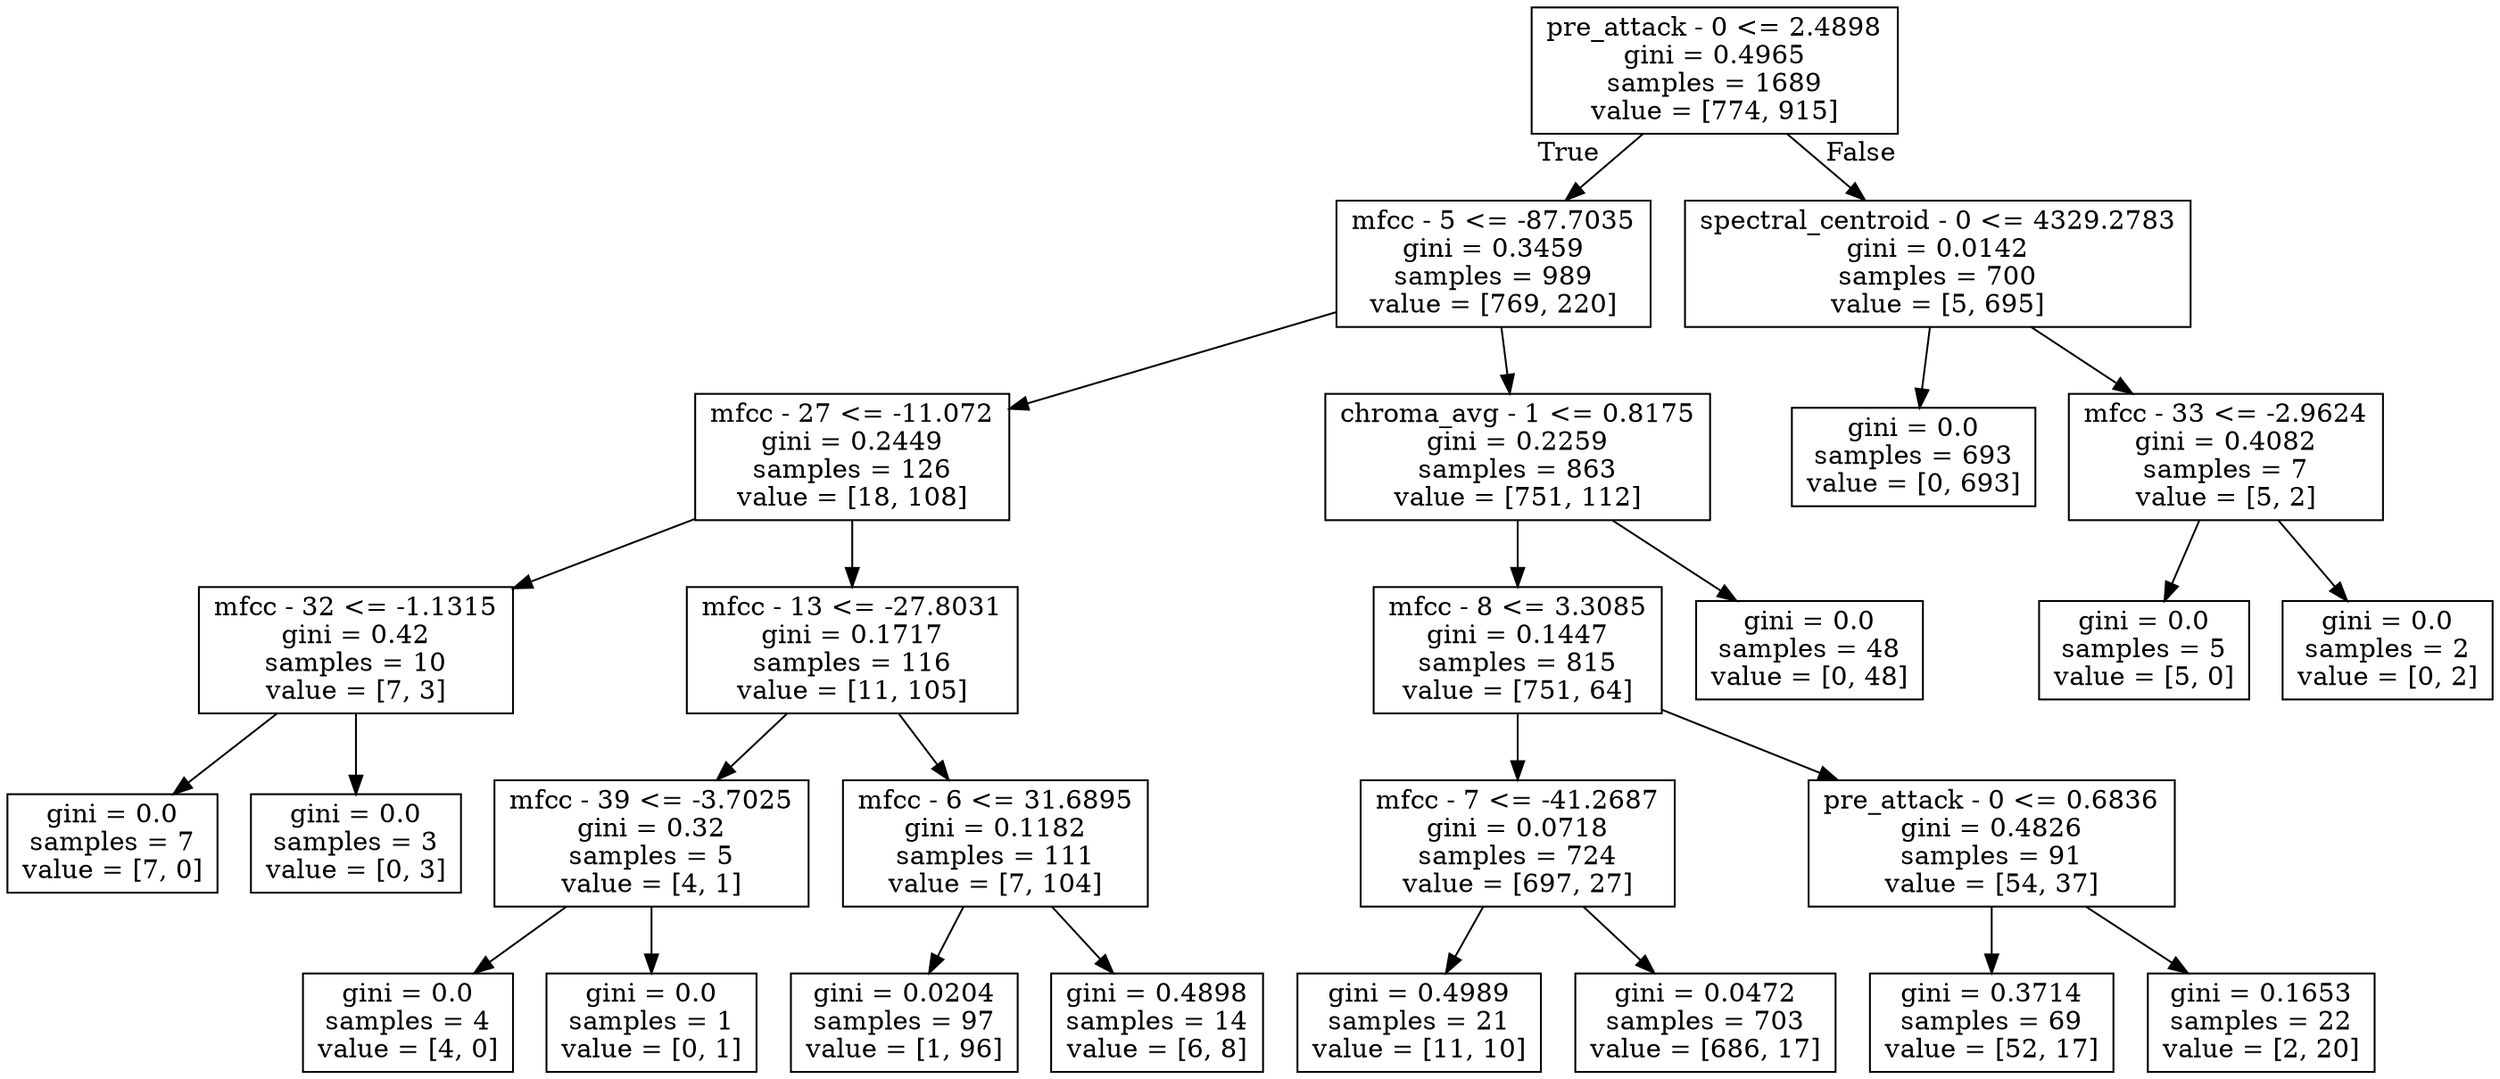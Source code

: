 digraph Tree {
node [shape=box] ;
0 [label="pre_attack - 0 <= 2.4898\ngini = 0.4965\nsamples = 1689\nvalue = [774, 915]"] ;
1 [label="mfcc - 5 <= -87.7035\ngini = 0.3459\nsamples = 989\nvalue = [769, 220]"] ;
0 -> 1 [labeldistance=2.5, labelangle=45, headlabel="True"] ;
2 [label="mfcc - 27 <= -11.072\ngini = 0.2449\nsamples = 126\nvalue = [18, 108]"] ;
1 -> 2 ;
3 [label="mfcc - 32 <= -1.1315\ngini = 0.42\nsamples = 10\nvalue = [7, 3]"] ;
2 -> 3 ;
4 [label="gini = 0.0\nsamples = 7\nvalue = [7, 0]"] ;
3 -> 4 ;
5 [label="gini = 0.0\nsamples = 3\nvalue = [0, 3]"] ;
3 -> 5 ;
6 [label="mfcc - 13 <= -27.8031\ngini = 0.1717\nsamples = 116\nvalue = [11, 105]"] ;
2 -> 6 ;
7 [label="mfcc - 39 <= -3.7025\ngini = 0.32\nsamples = 5\nvalue = [4, 1]"] ;
6 -> 7 ;
8 [label="gini = 0.0\nsamples = 4\nvalue = [4, 0]"] ;
7 -> 8 ;
9 [label="gini = 0.0\nsamples = 1\nvalue = [0, 1]"] ;
7 -> 9 ;
10 [label="mfcc - 6 <= 31.6895\ngini = 0.1182\nsamples = 111\nvalue = [7, 104]"] ;
6 -> 10 ;
11 [label="gini = 0.0204\nsamples = 97\nvalue = [1, 96]"] ;
10 -> 11 ;
12 [label="gini = 0.4898\nsamples = 14\nvalue = [6, 8]"] ;
10 -> 12 ;
13 [label="chroma_avg - 1 <= 0.8175\ngini = 0.2259\nsamples = 863\nvalue = [751, 112]"] ;
1 -> 13 ;
14 [label="mfcc - 8 <= 3.3085\ngini = 0.1447\nsamples = 815\nvalue = [751, 64]"] ;
13 -> 14 ;
15 [label="mfcc - 7 <= -41.2687\ngini = 0.0718\nsamples = 724\nvalue = [697, 27]"] ;
14 -> 15 ;
16 [label="gini = 0.4989\nsamples = 21\nvalue = [11, 10]"] ;
15 -> 16 ;
17 [label="gini = 0.0472\nsamples = 703\nvalue = [686, 17]"] ;
15 -> 17 ;
18 [label="pre_attack - 0 <= 0.6836\ngini = 0.4826\nsamples = 91\nvalue = [54, 37]"] ;
14 -> 18 ;
19 [label="gini = 0.3714\nsamples = 69\nvalue = [52, 17]"] ;
18 -> 19 ;
20 [label="gini = 0.1653\nsamples = 22\nvalue = [2, 20]"] ;
18 -> 20 ;
21 [label="gini = 0.0\nsamples = 48\nvalue = [0, 48]"] ;
13 -> 21 ;
22 [label="spectral_centroid - 0 <= 4329.2783\ngini = 0.0142\nsamples = 700\nvalue = [5, 695]"] ;
0 -> 22 [labeldistance=2.5, labelangle=-45, headlabel="False"] ;
23 [label="gini = 0.0\nsamples = 693\nvalue = [0, 693]"] ;
22 -> 23 ;
24 [label="mfcc - 33 <= -2.9624\ngini = 0.4082\nsamples = 7\nvalue = [5, 2]"] ;
22 -> 24 ;
25 [label="gini = 0.0\nsamples = 5\nvalue = [5, 0]"] ;
24 -> 25 ;
26 [label="gini = 0.0\nsamples = 2\nvalue = [0, 2]"] ;
24 -> 26 ;
}